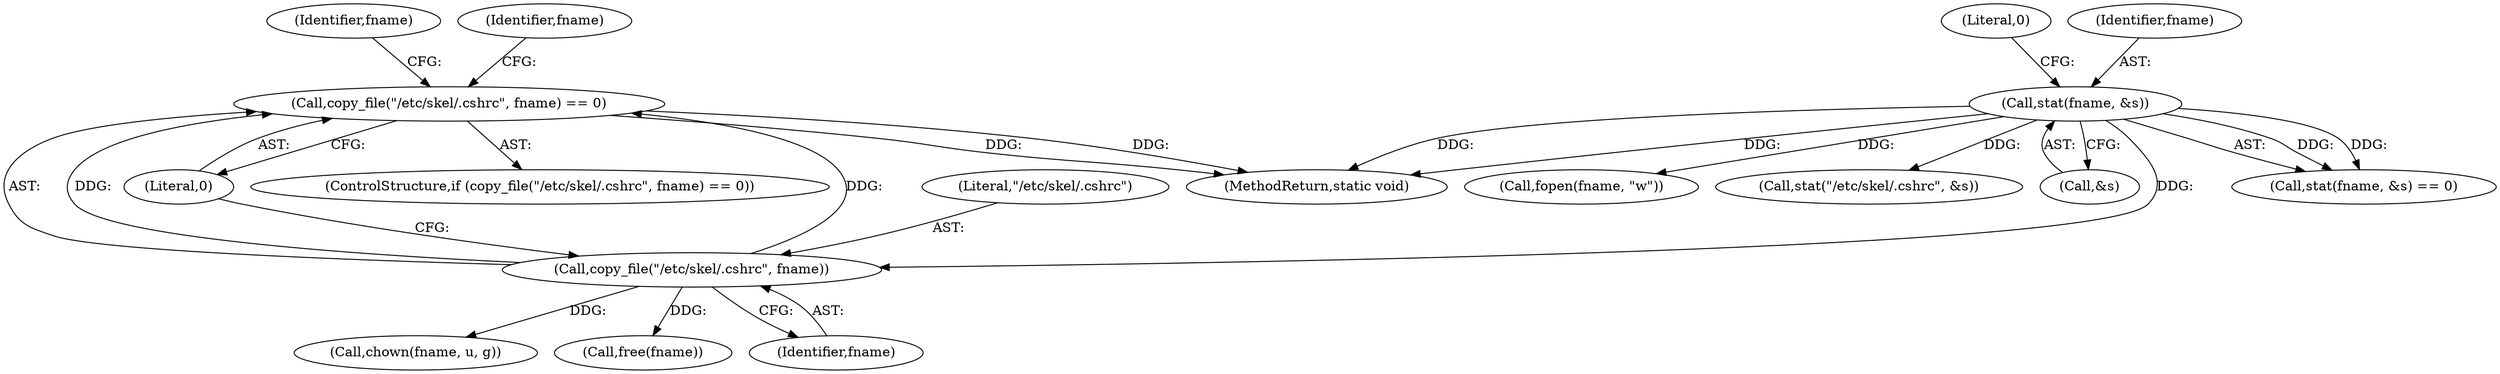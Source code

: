 digraph "0_firejail_903fd8a0789ca3cc3c21d84cd0282481515592ef_1@API" {
"1000252" [label="(Call,copy_file(\"/etc/skel/.cshrc\", fname) == 0)"];
"1000253" [label="(Call,copy_file(\"/etc/skel/.cshrc\", fname))"];
"1000228" [label="(Call,stat(fname, &s))"];
"1000251" [label="(ControlStructure,if (copy_file(\"/etc/skel/.cshrc\", fname) == 0))"];
"1000227" [label="(Call,stat(fname, &s) == 0)"];
"1000232" [label="(Literal,0)"];
"1000254" [label="(Literal,\"/etc/skel/.cshrc\")"];
"1000230" [label="(Call,&s)"];
"1000275" [label="(Call,fopen(fname, \"w\"))"];
"1000310" [label="(Identifier,fname)"];
"1000253" [label="(Call,copy_file(\"/etc/skel/.cshrc\", fname))"];
"1000256" [label="(Literal,0)"];
"1000252" [label="(Call,copy_file(\"/etc/skel/.cshrc\", fname) == 0)"];
"1000261" [label="(Identifier,fname)"];
"1000260" [label="(Call,chown(fname, u, g))"];
"1000229" [label="(Identifier,fname)"];
"1000228" [label="(Call,stat(fname, &s))"];
"1000371" [label="(MethodReturn,static void)"];
"1000236" [label="(Call,stat(\"/etc/skel/.cshrc\", &s))"];
"1000309" [label="(Call,free(fname))"];
"1000255" [label="(Identifier,fname)"];
"1000252" -> "1000251"  [label="AST: "];
"1000252" -> "1000256"  [label="CFG: "];
"1000253" -> "1000252"  [label="AST: "];
"1000256" -> "1000252"  [label="AST: "];
"1000261" -> "1000252"  [label="CFG: "];
"1000310" -> "1000252"  [label="CFG: "];
"1000252" -> "1000371"  [label="DDG: "];
"1000252" -> "1000371"  [label="DDG: "];
"1000253" -> "1000252"  [label="DDG: "];
"1000253" -> "1000252"  [label="DDG: "];
"1000253" -> "1000255"  [label="CFG: "];
"1000254" -> "1000253"  [label="AST: "];
"1000255" -> "1000253"  [label="AST: "];
"1000256" -> "1000253"  [label="CFG: "];
"1000228" -> "1000253"  [label="DDG: "];
"1000253" -> "1000260"  [label="DDG: "];
"1000253" -> "1000309"  [label="DDG: "];
"1000228" -> "1000227"  [label="AST: "];
"1000228" -> "1000230"  [label="CFG: "];
"1000229" -> "1000228"  [label="AST: "];
"1000230" -> "1000228"  [label="AST: "];
"1000232" -> "1000228"  [label="CFG: "];
"1000228" -> "1000371"  [label="DDG: "];
"1000228" -> "1000371"  [label="DDG: "];
"1000228" -> "1000227"  [label="DDG: "];
"1000228" -> "1000227"  [label="DDG: "];
"1000228" -> "1000236"  [label="DDG: "];
"1000228" -> "1000275"  [label="DDG: "];
}
